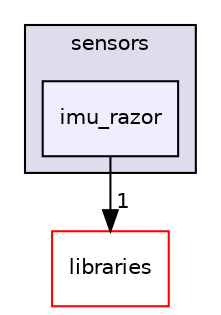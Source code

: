 digraph "imu_razor" {
  compound=true
  node [ fontsize="10", fontname="Helvetica"];
  edge [ labelfontsize="10", labelfontname="Helvetica"];
  subgraph clusterdir_3a83a7361507c81fa7bd9e0ed09d435b {
    graph [ bgcolor="#ddddee", pencolor="black", label="sensors" fontname="Helvetica", fontsize="10", URL="dir_3a83a7361507c81fa7bd9e0ed09d435b.html"]
  dir_d460620ed73d15be3d2eee557bd67023 [shape=box, label="imu_razor", style="filled", fillcolor="#eeeeff", pencolor="black", URL="dir_d460620ed73d15be3d2eee557bd67023.html"];
  }
  dir_bc0718b08fb2015b8e59c47b2805f60c [shape=box label="libraries" fillcolor="white" style="filled" color="red" URL="dir_bc0718b08fb2015b8e59c47b2805f60c.html"];
  dir_d460620ed73d15be3d2eee557bd67023->dir_bc0718b08fb2015b8e59c47b2805f60c [headlabel="1", labeldistance=1.5 headhref="dir_000047_000000.html"];
}
